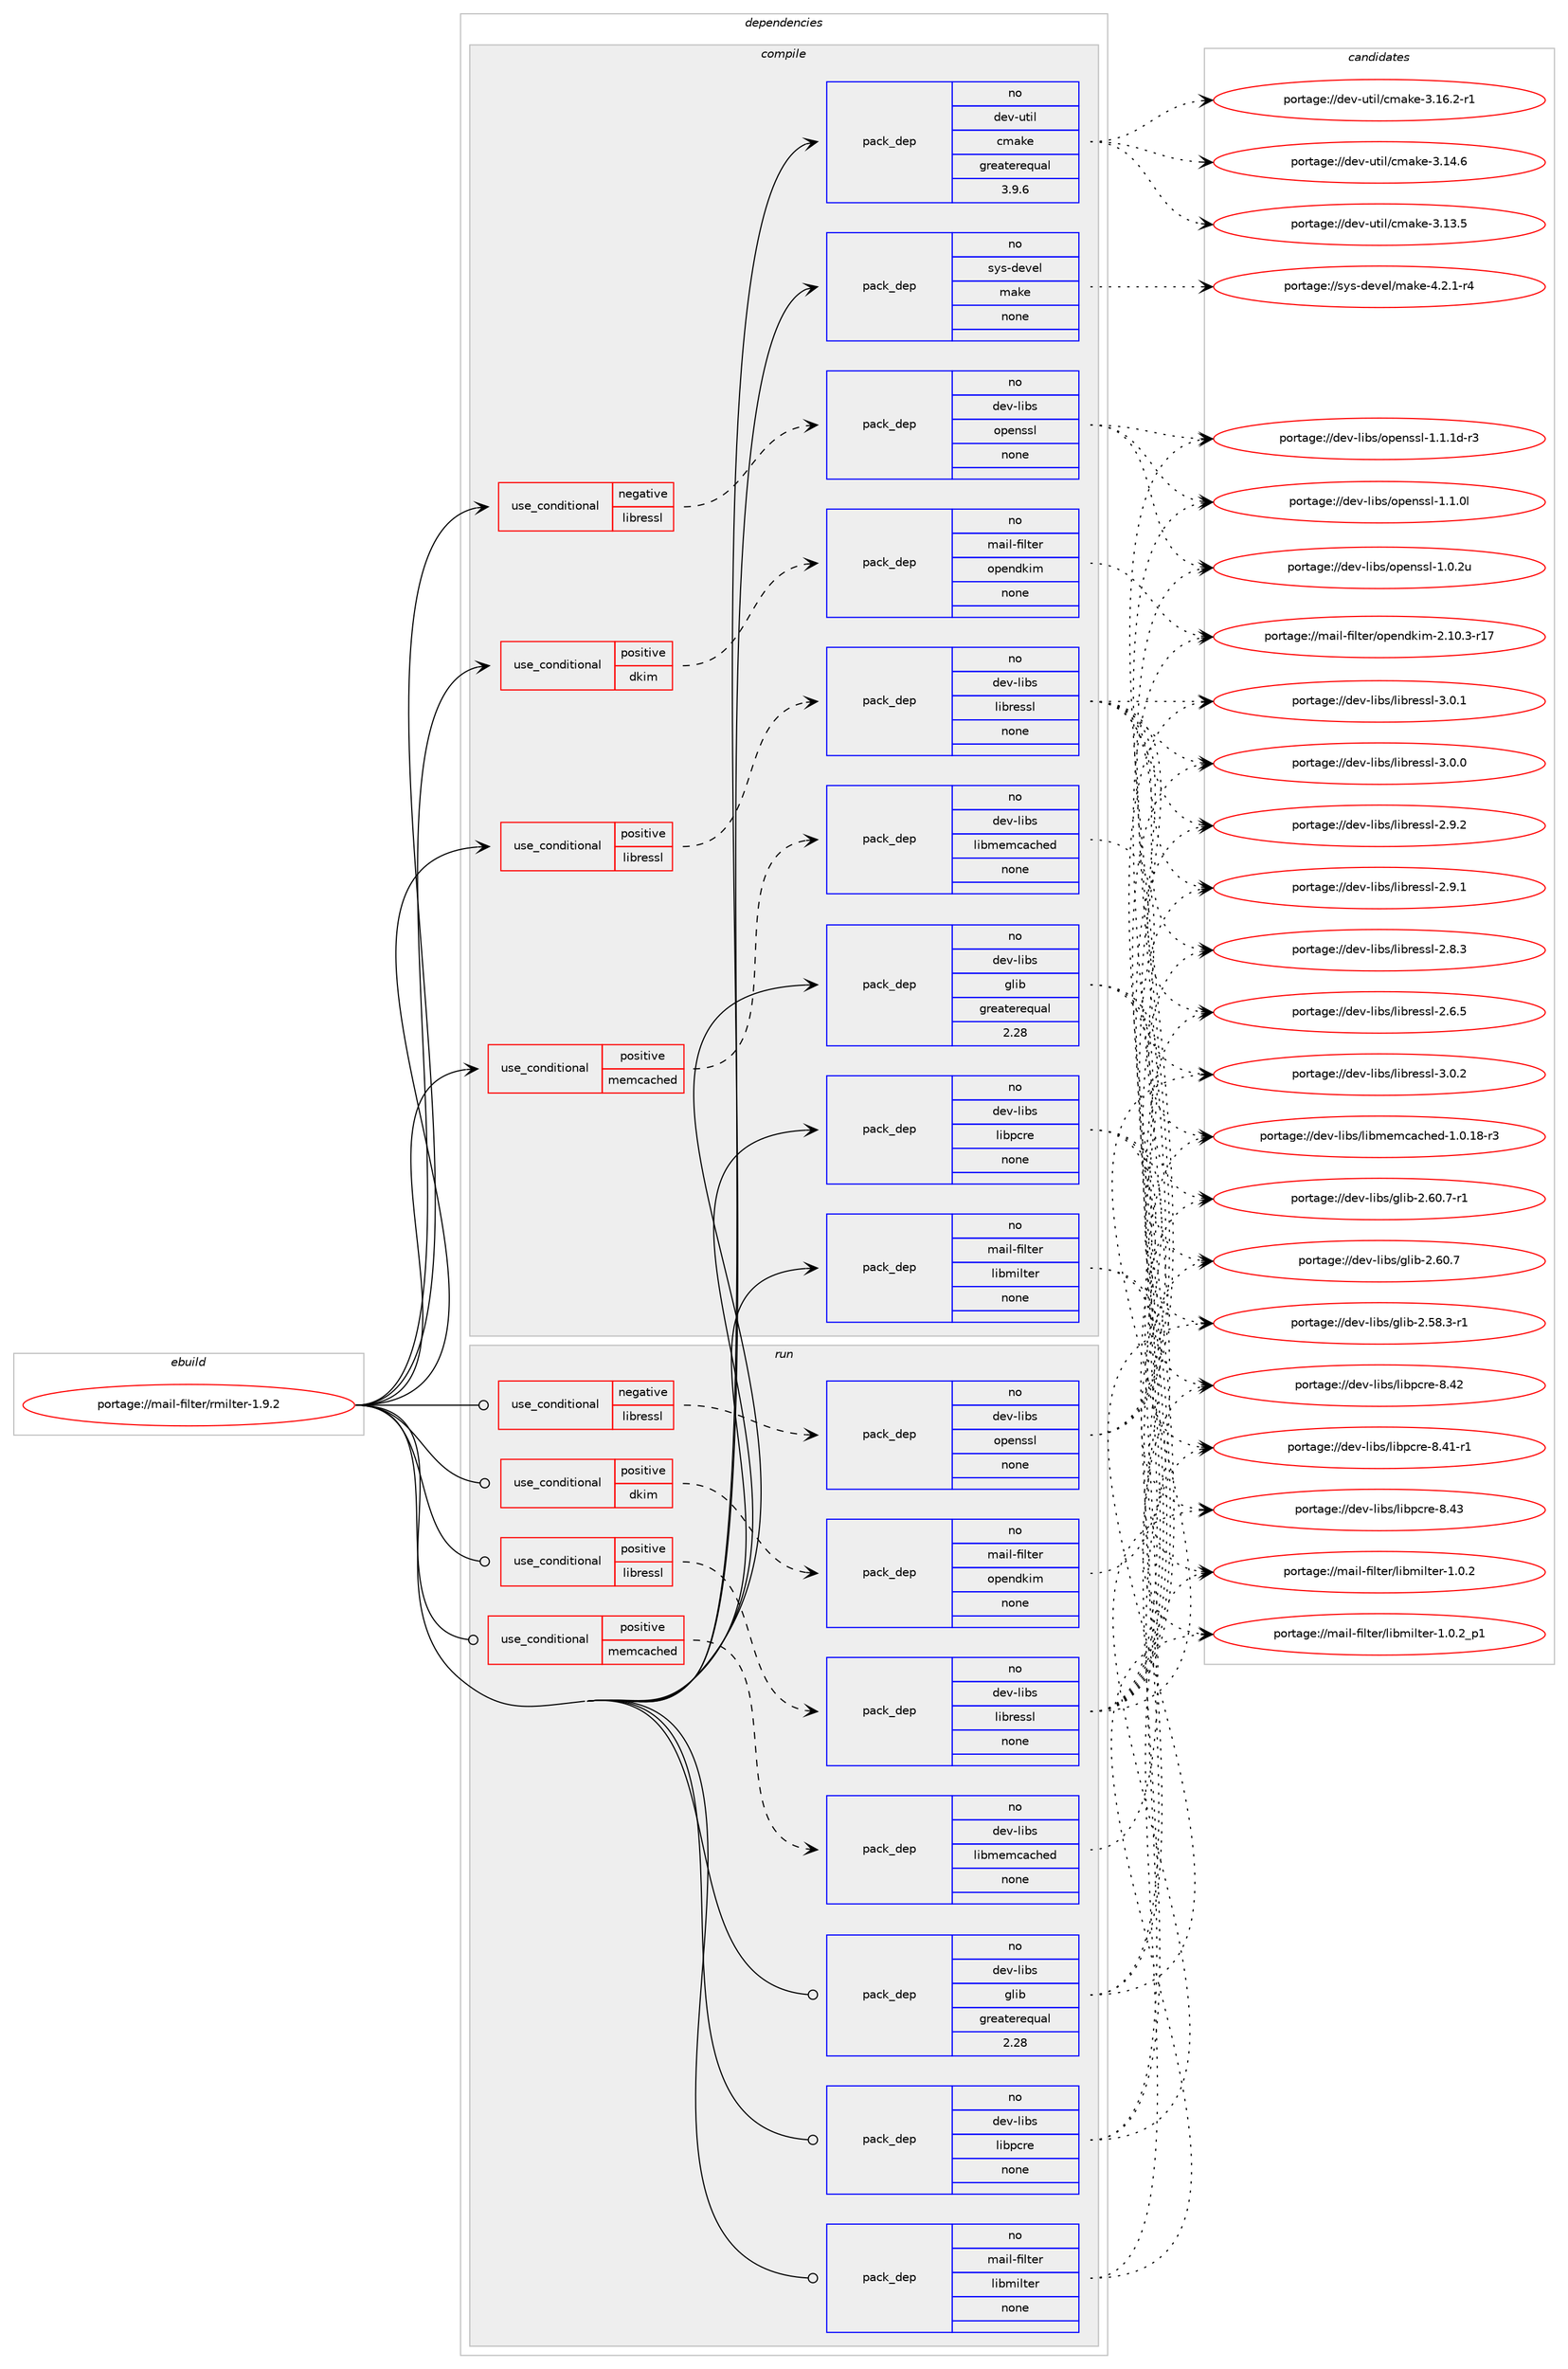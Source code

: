 digraph prolog {

# *************
# Graph options
# *************

newrank=true;
concentrate=true;
compound=true;
graph [rankdir=LR,fontname=Helvetica,fontsize=10,ranksep=1.5];#, ranksep=2.5, nodesep=0.2];
edge  [arrowhead=vee];
node  [fontname=Helvetica,fontsize=10];

# **********
# The ebuild
# **********

subgraph cluster_leftcol {
color=gray;
label=<<i>ebuild</i>>;
id [label="portage://mail-filter/rmilter-1.9.2", color=red, width=4, href="../mail-filter/rmilter-1.9.2.svg"];
}

# ****************
# The dependencies
# ****************

subgraph cluster_midcol {
color=gray;
label=<<i>dependencies</i>>;
subgraph cluster_compile {
fillcolor="#eeeeee";
style=filled;
label=<<i>compile</i>>;
subgraph cond53330 {
dependency233321 [label=<<TABLE BORDER="0" CELLBORDER="1" CELLSPACING="0" CELLPADDING="4"><TR><TD ROWSPAN="3" CELLPADDING="10">use_conditional</TD></TR><TR><TD>negative</TD></TR><TR><TD>libressl</TD></TR></TABLE>>, shape=none, color=red];
subgraph pack176426 {
dependency233322 [label=<<TABLE BORDER="0" CELLBORDER="1" CELLSPACING="0" CELLPADDING="4" WIDTH="220"><TR><TD ROWSPAN="6" CELLPADDING="30">pack_dep</TD></TR><TR><TD WIDTH="110">no</TD></TR><TR><TD>dev-libs</TD></TR><TR><TD>openssl</TD></TR><TR><TD>none</TD></TR><TR><TD></TD></TR></TABLE>>, shape=none, color=blue];
}
dependency233321:e -> dependency233322:w [weight=20,style="dashed",arrowhead="vee"];
}
id:e -> dependency233321:w [weight=20,style="solid",arrowhead="vee"];
subgraph cond53331 {
dependency233323 [label=<<TABLE BORDER="0" CELLBORDER="1" CELLSPACING="0" CELLPADDING="4"><TR><TD ROWSPAN="3" CELLPADDING="10">use_conditional</TD></TR><TR><TD>positive</TD></TR><TR><TD>dkim</TD></TR></TABLE>>, shape=none, color=red];
subgraph pack176427 {
dependency233324 [label=<<TABLE BORDER="0" CELLBORDER="1" CELLSPACING="0" CELLPADDING="4" WIDTH="220"><TR><TD ROWSPAN="6" CELLPADDING="30">pack_dep</TD></TR><TR><TD WIDTH="110">no</TD></TR><TR><TD>mail-filter</TD></TR><TR><TD>opendkim</TD></TR><TR><TD>none</TD></TR><TR><TD></TD></TR></TABLE>>, shape=none, color=blue];
}
dependency233323:e -> dependency233324:w [weight=20,style="dashed",arrowhead="vee"];
}
id:e -> dependency233323:w [weight=20,style="solid",arrowhead="vee"];
subgraph cond53332 {
dependency233325 [label=<<TABLE BORDER="0" CELLBORDER="1" CELLSPACING="0" CELLPADDING="4"><TR><TD ROWSPAN="3" CELLPADDING="10">use_conditional</TD></TR><TR><TD>positive</TD></TR><TR><TD>libressl</TD></TR></TABLE>>, shape=none, color=red];
subgraph pack176428 {
dependency233326 [label=<<TABLE BORDER="0" CELLBORDER="1" CELLSPACING="0" CELLPADDING="4" WIDTH="220"><TR><TD ROWSPAN="6" CELLPADDING="30">pack_dep</TD></TR><TR><TD WIDTH="110">no</TD></TR><TR><TD>dev-libs</TD></TR><TR><TD>libressl</TD></TR><TR><TD>none</TD></TR><TR><TD></TD></TR></TABLE>>, shape=none, color=blue];
}
dependency233325:e -> dependency233326:w [weight=20,style="dashed",arrowhead="vee"];
}
id:e -> dependency233325:w [weight=20,style="solid",arrowhead="vee"];
subgraph cond53333 {
dependency233327 [label=<<TABLE BORDER="0" CELLBORDER="1" CELLSPACING="0" CELLPADDING="4"><TR><TD ROWSPAN="3" CELLPADDING="10">use_conditional</TD></TR><TR><TD>positive</TD></TR><TR><TD>memcached</TD></TR></TABLE>>, shape=none, color=red];
subgraph pack176429 {
dependency233328 [label=<<TABLE BORDER="0" CELLBORDER="1" CELLSPACING="0" CELLPADDING="4" WIDTH="220"><TR><TD ROWSPAN="6" CELLPADDING="30">pack_dep</TD></TR><TR><TD WIDTH="110">no</TD></TR><TR><TD>dev-libs</TD></TR><TR><TD>libmemcached</TD></TR><TR><TD>none</TD></TR><TR><TD></TD></TR></TABLE>>, shape=none, color=blue];
}
dependency233327:e -> dependency233328:w [weight=20,style="dashed",arrowhead="vee"];
}
id:e -> dependency233327:w [weight=20,style="solid",arrowhead="vee"];
subgraph pack176430 {
dependency233329 [label=<<TABLE BORDER="0" CELLBORDER="1" CELLSPACING="0" CELLPADDING="4" WIDTH="220"><TR><TD ROWSPAN="6" CELLPADDING="30">pack_dep</TD></TR><TR><TD WIDTH="110">no</TD></TR><TR><TD>dev-libs</TD></TR><TR><TD>glib</TD></TR><TR><TD>greaterequal</TD></TR><TR><TD>2.28</TD></TR></TABLE>>, shape=none, color=blue];
}
id:e -> dependency233329:w [weight=20,style="solid",arrowhead="vee"];
subgraph pack176431 {
dependency233330 [label=<<TABLE BORDER="0" CELLBORDER="1" CELLSPACING="0" CELLPADDING="4" WIDTH="220"><TR><TD ROWSPAN="6" CELLPADDING="30">pack_dep</TD></TR><TR><TD WIDTH="110">no</TD></TR><TR><TD>dev-libs</TD></TR><TR><TD>libpcre</TD></TR><TR><TD>none</TD></TR><TR><TD></TD></TR></TABLE>>, shape=none, color=blue];
}
id:e -> dependency233330:w [weight=20,style="solid",arrowhead="vee"];
subgraph pack176432 {
dependency233331 [label=<<TABLE BORDER="0" CELLBORDER="1" CELLSPACING="0" CELLPADDING="4" WIDTH="220"><TR><TD ROWSPAN="6" CELLPADDING="30">pack_dep</TD></TR><TR><TD WIDTH="110">no</TD></TR><TR><TD>dev-util</TD></TR><TR><TD>cmake</TD></TR><TR><TD>greaterequal</TD></TR><TR><TD>3.9.6</TD></TR></TABLE>>, shape=none, color=blue];
}
id:e -> dependency233331:w [weight=20,style="solid",arrowhead="vee"];
subgraph pack176433 {
dependency233332 [label=<<TABLE BORDER="0" CELLBORDER="1" CELLSPACING="0" CELLPADDING="4" WIDTH="220"><TR><TD ROWSPAN="6" CELLPADDING="30">pack_dep</TD></TR><TR><TD WIDTH="110">no</TD></TR><TR><TD>mail-filter</TD></TR><TR><TD>libmilter</TD></TR><TR><TD>none</TD></TR><TR><TD></TD></TR></TABLE>>, shape=none, color=blue];
}
id:e -> dependency233332:w [weight=20,style="solid",arrowhead="vee"];
subgraph pack176434 {
dependency233333 [label=<<TABLE BORDER="0" CELLBORDER="1" CELLSPACING="0" CELLPADDING="4" WIDTH="220"><TR><TD ROWSPAN="6" CELLPADDING="30">pack_dep</TD></TR><TR><TD WIDTH="110">no</TD></TR><TR><TD>sys-devel</TD></TR><TR><TD>make</TD></TR><TR><TD>none</TD></TR><TR><TD></TD></TR></TABLE>>, shape=none, color=blue];
}
id:e -> dependency233333:w [weight=20,style="solid",arrowhead="vee"];
}
subgraph cluster_compileandrun {
fillcolor="#eeeeee";
style=filled;
label=<<i>compile and run</i>>;
}
subgraph cluster_run {
fillcolor="#eeeeee";
style=filled;
label=<<i>run</i>>;
subgraph cond53334 {
dependency233334 [label=<<TABLE BORDER="0" CELLBORDER="1" CELLSPACING="0" CELLPADDING="4"><TR><TD ROWSPAN="3" CELLPADDING="10">use_conditional</TD></TR><TR><TD>negative</TD></TR><TR><TD>libressl</TD></TR></TABLE>>, shape=none, color=red];
subgraph pack176435 {
dependency233335 [label=<<TABLE BORDER="0" CELLBORDER="1" CELLSPACING="0" CELLPADDING="4" WIDTH="220"><TR><TD ROWSPAN="6" CELLPADDING="30">pack_dep</TD></TR><TR><TD WIDTH="110">no</TD></TR><TR><TD>dev-libs</TD></TR><TR><TD>openssl</TD></TR><TR><TD>none</TD></TR><TR><TD></TD></TR></TABLE>>, shape=none, color=blue];
}
dependency233334:e -> dependency233335:w [weight=20,style="dashed",arrowhead="vee"];
}
id:e -> dependency233334:w [weight=20,style="solid",arrowhead="odot"];
subgraph cond53335 {
dependency233336 [label=<<TABLE BORDER="0" CELLBORDER="1" CELLSPACING="0" CELLPADDING="4"><TR><TD ROWSPAN="3" CELLPADDING="10">use_conditional</TD></TR><TR><TD>positive</TD></TR><TR><TD>dkim</TD></TR></TABLE>>, shape=none, color=red];
subgraph pack176436 {
dependency233337 [label=<<TABLE BORDER="0" CELLBORDER="1" CELLSPACING="0" CELLPADDING="4" WIDTH="220"><TR><TD ROWSPAN="6" CELLPADDING="30">pack_dep</TD></TR><TR><TD WIDTH="110">no</TD></TR><TR><TD>mail-filter</TD></TR><TR><TD>opendkim</TD></TR><TR><TD>none</TD></TR><TR><TD></TD></TR></TABLE>>, shape=none, color=blue];
}
dependency233336:e -> dependency233337:w [weight=20,style="dashed",arrowhead="vee"];
}
id:e -> dependency233336:w [weight=20,style="solid",arrowhead="odot"];
subgraph cond53336 {
dependency233338 [label=<<TABLE BORDER="0" CELLBORDER="1" CELLSPACING="0" CELLPADDING="4"><TR><TD ROWSPAN="3" CELLPADDING="10">use_conditional</TD></TR><TR><TD>positive</TD></TR><TR><TD>libressl</TD></TR></TABLE>>, shape=none, color=red];
subgraph pack176437 {
dependency233339 [label=<<TABLE BORDER="0" CELLBORDER="1" CELLSPACING="0" CELLPADDING="4" WIDTH="220"><TR><TD ROWSPAN="6" CELLPADDING="30">pack_dep</TD></TR><TR><TD WIDTH="110">no</TD></TR><TR><TD>dev-libs</TD></TR><TR><TD>libressl</TD></TR><TR><TD>none</TD></TR><TR><TD></TD></TR></TABLE>>, shape=none, color=blue];
}
dependency233338:e -> dependency233339:w [weight=20,style="dashed",arrowhead="vee"];
}
id:e -> dependency233338:w [weight=20,style="solid",arrowhead="odot"];
subgraph cond53337 {
dependency233340 [label=<<TABLE BORDER="0" CELLBORDER="1" CELLSPACING="0" CELLPADDING="4"><TR><TD ROWSPAN="3" CELLPADDING="10">use_conditional</TD></TR><TR><TD>positive</TD></TR><TR><TD>memcached</TD></TR></TABLE>>, shape=none, color=red];
subgraph pack176438 {
dependency233341 [label=<<TABLE BORDER="0" CELLBORDER="1" CELLSPACING="0" CELLPADDING="4" WIDTH="220"><TR><TD ROWSPAN="6" CELLPADDING="30">pack_dep</TD></TR><TR><TD WIDTH="110">no</TD></TR><TR><TD>dev-libs</TD></TR><TR><TD>libmemcached</TD></TR><TR><TD>none</TD></TR><TR><TD></TD></TR></TABLE>>, shape=none, color=blue];
}
dependency233340:e -> dependency233341:w [weight=20,style="dashed",arrowhead="vee"];
}
id:e -> dependency233340:w [weight=20,style="solid",arrowhead="odot"];
subgraph pack176439 {
dependency233342 [label=<<TABLE BORDER="0" CELLBORDER="1" CELLSPACING="0" CELLPADDING="4" WIDTH="220"><TR><TD ROWSPAN="6" CELLPADDING="30">pack_dep</TD></TR><TR><TD WIDTH="110">no</TD></TR><TR><TD>dev-libs</TD></TR><TR><TD>glib</TD></TR><TR><TD>greaterequal</TD></TR><TR><TD>2.28</TD></TR></TABLE>>, shape=none, color=blue];
}
id:e -> dependency233342:w [weight=20,style="solid",arrowhead="odot"];
subgraph pack176440 {
dependency233343 [label=<<TABLE BORDER="0" CELLBORDER="1" CELLSPACING="0" CELLPADDING="4" WIDTH="220"><TR><TD ROWSPAN="6" CELLPADDING="30">pack_dep</TD></TR><TR><TD WIDTH="110">no</TD></TR><TR><TD>dev-libs</TD></TR><TR><TD>libpcre</TD></TR><TR><TD>none</TD></TR><TR><TD></TD></TR></TABLE>>, shape=none, color=blue];
}
id:e -> dependency233343:w [weight=20,style="solid",arrowhead="odot"];
subgraph pack176441 {
dependency233344 [label=<<TABLE BORDER="0" CELLBORDER="1" CELLSPACING="0" CELLPADDING="4" WIDTH="220"><TR><TD ROWSPAN="6" CELLPADDING="30">pack_dep</TD></TR><TR><TD WIDTH="110">no</TD></TR><TR><TD>mail-filter</TD></TR><TR><TD>libmilter</TD></TR><TR><TD>none</TD></TR><TR><TD></TD></TR></TABLE>>, shape=none, color=blue];
}
id:e -> dependency233344:w [weight=20,style="solid",arrowhead="odot"];
}
}

# **************
# The candidates
# **************

subgraph cluster_choices {
rank=same;
color=gray;
label=<<i>candidates</i>>;

subgraph choice176426 {
color=black;
nodesep=1;
choice1001011184510810598115471111121011101151151084549464946491004511451 [label="portage://dev-libs/openssl-1.1.1d-r3", color=red, width=4,href="../dev-libs/openssl-1.1.1d-r3.svg"];
choice100101118451081059811547111112101110115115108454946494648108 [label="portage://dev-libs/openssl-1.1.0l", color=red, width=4,href="../dev-libs/openssl-1.1.0l.svg"];
choice100101118451081059811547111112101110115115108454946484650117 [label="portage://dev-libs/openssl-1.0.2u", color=red, width=4,href="../dev-libs/openssl-1.0.2u.svg"];
dependency233322:e -> choice1001011184510810598115471111121011101151151084549464946491004511451:w [style=dotted,weight="100"];
dependency233322:e -> choice100101118451081059811547111112101110115115108454946494648108:w [style=dotted,weight="100"];
dependency233322:e -> choice100101118451081059811547111112101110115115108454946484650117:w [style=dotted,weight="100"];
}
subgraph choice176427 {
color=black;
nodesep=1;
choice10997105108451021051081161011144711111210111010010710510945504649484651451144955 [label="portage://mail-filter/opendkim-2.10.3-r17", color=red, width=4,href="../mail-filter/opendkim-2.10.3-r17.svg"];
dependency233324:e -> choice10997105108451021051081161011144711111210111010010710510945504649484651451144955:w [style=dotted,weight="100"];
}
subgraph choice176428 {
color=black;
nodesep=1;
choice10010111845108105981154710810598114101115115108455146484650 [label="portage://dev-libs/libressl-3.0.2", color=red, width=4,href="../dev-libs/libressl-3.0.2.svg"];
choice10010111845108105981154710810598114101115115108455146484649 [label="portage://dev-libs/libressl-3.0.1", color=red, width=4,href="../dev-libs/libressl-3.0.1.svg"];
choice10010111845108105981154710810598114101115115108455146484648 [label="portage://dev-libs/libressl-3.0.0", color=red, width=4,href="../dev-libs/libressl-3.0.0.svg"];
choice10010111845108105981154710810598114101115115108455046574650 [label="portage://dev-libs/libressl-2.9.2", color=red, width=4,href="../dev-libs/libressl-2.9.2.svg"];
choice10010111845108105981154710810598114101115115108455046574649 [label="portage://dev-libs/libressl-2.9.1", color=red, width=4,href="../dev-libs/libressl-2.9.1.svg"];
choice10010111845108105981154710810598114101115115108455046564651 [label="portage://dev-libs/libressl-2.8.3", color=red, width=4,href="../dev-libs/libressl-2.8.3.svg"];
choice10010111845108105981154710810598114101115115108455046544653 [label="portage://dev-libs/libressl-2.6.5", color=red, width=4,href="../dev-libs/libressl-2.6.5.svg"];
dependency233326:e -> choice10010111845108105981154710810598114101115115108455146484650:w [style=dotted,weight="100"];
dependency233326:e -> choice10010111845108105981154710810598114101115115108455146484649:w [style=dotted,weight="100"];
dependency233326:e -> choice10010111845108105981154710810598114101115115108455146484648:w [style=dotted,weight="100"];
dependency233326:e -> choice10010111845108105981154710810598114101115115108455046574650:w [style=dotted,weight="100"];
dependency233326:e -> choice10010111845108105981154710810598114101115115108455046574649:w [style=dotted,weight="100"];
dependency233326:e -> choice10010111845108105981154710810598114101115115108455046564651:w [style=dotted,weight="100"];
dependency233326:e -> choice10010111845108105981154710810598114101115115108455046544653:w [style=dotted,weight="100"];
}
subgraph choice176429 {
color=black;
nodesep=1;
choice10010111845108105981154710810598109101109999799104101100454946484649564511451 [label="portage://dev-libs/libmemcached-1.0.18-r3", color=red, width=4,href="../dev-libs/libmemcached-1.0.18-r3.svg"];
dependency233328:e -> choice10010111845108105981154710810598109101109999799104101100454946484649564511451:w [style=dotted,weight="100"];
}
subgraph choice176430 {
color=black;
nodesep=1;
choice10010111845108105981154710310810598455046544846554511449 [label="portage://dev-libs/glib-2.60.7-r1", color=red, width=4,href="../dev-libs/glib-2.60.7-r1.svg"];
choice1001011184510810598115471031081059845504654484655 [label="portage://dev-libs/glib-2.60.7", color=red, width=4,href="../dev-libs/glib-2.60.7.svg"];
choice10010111845108105981154710310810598455046535646514511449 [label="portage://dev-libs/glib-2.58.3-r1", color=red, width=4,href="../dev-libs/glib-2.58.3-r1.svg"];
dependency233329:e -> choice10010111845108105981154710310810598455046544846554511449:w [style=dotted,weight="100"];
dependency233329:e -> choice1001011184510810598115471031081059845504654484655:w [style=dotted,weight="100"];
dependency233329:e -> choice10010111845108105981154710310810598455046535646514511449:w [style=dotted,weight="100"];
}
subgraph choice176431 {
color=black;
nodesep=1;
choice10010111845108105981154710810598112991141014556465251 [label="portage://dev-libs/libpcre-8.43", color=red, width=4,href="../dev-libs/libpcre-8.43.svg"];
choice10010111845108105981154710810598112991141014556465250 [label="portage://dev-libs/libpcre-8.42", color=red, width=4,href="../dev-libs/libpcre-8.42.svg"];
choice100101118451081059811547108105981129911410145564652494511449 [label="portage://dev-libs/libpcre-8.41-r1", color=red, width=4,href="../dev-libs/libpcre-8.41-r1.svg"];
dependency233330:e -> choice10010111845108105981154710810598112991141014556465251:w [style=dotted,weight="100"];
dependency233330:e -> choice10010111845108105981154710810598112991141014556465250:w [style=dotted,weight="100"];
dependency233330:e -> choice100101118451081059811547108105981129911410145564652494511449:w [style=dotted,weight="100"];
}
subgraph choice176432 {
color=black;
nodesep=1;
choice10010111845117116105108479910997107101455146495446504511449 [label="portage://dev-util/cmake-3.16.2-r1", color=red, width=4,href="../dev-util/cmake-3.16.2-r1.svg"];
choice1001011184511711610510847991099710710145514649524654 [label="portage://dev-util/cmake-3.14.6", color=red, width=4,href="../dev-util/cmake-3.14.6.svg"];
choice1001011184511711610510847991099710710145514649514653 [label="portage://dev-util/cmake-3.13.5", color=red, width=4,href="../dev-util/cmake-3.13.5.svg"];
dependency233331:e -> choice10010111845117116105108479910997107101455146495446504511449:w [style=dotted,weight="100"];
dependency233331:e -> choice1001011184511711610510847991099710710145514649524654:w [style=dotted,weight="100"];
dependency233331:e -> choice1001011184511711610510847991099710710145514649514653:w [style=dotted,weight="100"];
}
subgraph choice176433 {
color=black;
nodesep=1;
choice109971051084510210510811610111447108105981091051081161011144549464846509511249 [label="portage://mail-filter/libmilter-1.0.2_p1", color=red, width=4,href="../mail-filter/libmilter-1.0.2_p1.svg"];
choice10997105108451021051081161011144710810598109105108116101114454946484650 [label="portage://mail-filter/libmilter-1.0.2", color=red, width=4,href="../mail-filter/libmilter-1.0.2.svg"];
dependency233332:e -> choice109971051084510210510811610111447108105981091051081161011144549464846509511249:w [style=dotted,weight="100"];
dependency233332:e -> choice10997105108451021051081161011144710810598109105108116101114454946484650:w [style=dotted,weight="100"];
}
subgraph choice176434 {
color=black;
nodesep=1;
choice1151211154510010111810110847109971071014552465046494511452 [label="portage://sys-devel/make-4.2.1-r4", color=red, width=4,href="../sys-devel/make-4.2.1-r4.svg"];
dependency233333:e -> choice1151211154510010111810110847109971071014552465046494511452:w [style=dotted,weight="100"];
}
subgraph choice176435 {
color=black;
nodesep=1;
choice1001011184510810598115471111121011101151151084549464946491004511451 [label="portage://dev-libs/openssl-1.1.1d-r3", color=red, width=4,href="../dev-libs/openssl-1.1.1d-r3.svg"];
choice100101118451081059811547111112101110115115108454946494648108 [label="portage://dev-libs/openssl-1.1.0l", color=red, width=4,href="../dev-libs/openssl-1.1.0l.svg"];
choice100101118451081059811547111112101110115115108454946484650117 [label="portage://dev-libs/openssl-1.0.2u", color=red, width=4,href="../dev-libs/openssl-1.0.2u.svg"];
dependency233335:e -> choice1001011184510810598115471111121011101151151084549464946491004511451:w [style=dotted,weight="100"];
dependency233335:e -> choice100101118451081059811547111112101110115115108454946494648108:w [style=dotted,weight="100"];
dependency233335:e -> choice100101118451081059811547111112101110115115108454946484650117:w [style=dotted,weight="100"];
}
subgraph choice176436 {
color=black;
nodesep=1;
choice10997105108451021051081161011144711111210111010010710510945504649484651451144955 [label="portage://mail-filter/opendkim-2.10.3-r17", color=red, width=4,href="../mail-filter/opendkim-2.10.3-r17.svg"];
dependency233337:e -> choice10997105108451021051081161011144711111210111010010710510945504649484651451144955:w [style=dotted,weight="100"];
}
subgraph choice176437 {
color=black;
nodesep=1;
choice10010111845108105981154710810598114101115115108455146484650 [label="portage://dev-libs/libressl-3.0.2", color=red, width=4,href="../dev-libs/libressl-3.0.2.svg"];
choice10010111845108105981154710810598114101115115108455146484649 [label="portage://dev-libs/libressl-3.0.1", color=red, width=4,href="../dev-libs/libressl-3.0.1.svg"];
choice10010111845108105981154710810598114101115115108455146484648 [label="portage://dev-libs/libressl-3.0.0", color=red, width=4,href="../dev-libs/libressl-3.0.0.svg"];
choice10010111845108105981154710810598114101115115108455046574650 [label="portage://dev-libs/libressl-2.9.2", color=red, width=4,href="../dev-libs/libressl-2.9.2.svg"];
choice10010111845108105981154710810598114101115115108455046574649 [label="portage://dev-libs/libressl-2.9.1", color=red, width=4,href="../dev-libs/libressl-2.9.1.svg"];
choice10010111845108105981154710810598114101115115108455046564651 [label="portage://dev-libs/libressl-2.8.3", color=red, width=4,href="../dev-libs/libressl-2.8.3.svg"];
choice10010111845108105981154710810598114101115115108455046544653 [label="portage://dev-libs/libressl-2.6.5", color=red, width=4,href="../dev-libs/libressl-2.6.5.svg"];
dependency233339:e -> choice10010111845108105981154710810598114101115115108455146484650:w [style=dotted,weight="100"];
dependency233339:e -> choice10010111845108105981154710810598114101115115108455146484649:w [style=dotted,weight="100"];
dependency233339:e -> choice10010111845108105981154710810598114101115115108455146484648:w [style=dotted,weight="100"];
dependency233339:e -> choice10010111845108105981154710810598114101115115108455046574650:w [style=dotted,weight="100"];
dependency233339:e -> choice10010111845108105981154710810598114101115115108455046574649:w [style=dotted,weight="100"];
dependency233339:e -> choice10010111845108105981154710810598114101115115108455046564651:w [style=dotted,weight="100"];
dependency233339:e -> choice10010111845108105981154710810598114101115115108455046544653:w [style=dotted,weight="100"];
}
subgraph choice176438 {
color=black;
nodesep=1;
choice10010111845108105981154710810598109101109999799104101100454946484649564511451 [label="portage://dev-libs/libmemcached-1.0.18-r3", color=red, width=4,href="../dev-libs/libmemcached-1.0.18-r3.svg"];
dependency233341:e -> choice10010111845108105981154710810598109101109999799104101100454946484649564511451:w [style=dotted,weight="100"];
}
subgraph choice176439 {
color=black;
nodesep=1;
choice10010111845108105981154710310810598455046544846554511449 [label="portage://dev-libs/glib-2.60.7-r1", color=red, width=4,href="../dev-libs/glib-2.60.7-r1.svg"];
choice1001011184510810598115471031081059845504654484655 [label="portage://dev-libs/glib-2.60.7", color=red, width=4,href="../dev-libs/glib-2.60.7.svg"];
choice10010111845108105981154710310810598455046535646514511449 [label="portage://dev-libs/glib-2.58.3-r1", color=red, width=4,href="../dev-libs/glib-2.58.3-r1.svg"];
dependency233342:e -> choice10010111845108105981154710310810598455046544846554511449:w [style=dotted,weight="100"];
dependency233342:e -> choice1001011184510810598115471031081059845504654484655:w [style=dotted,weight="100"];
dependency233342:e -> choice10010111845108105981154710310810598455046535646514511449:w [style=dotted,weight="100"];
}
subgraph choice176440 {
color=black;
nodesep=1;
choice10010111845108105981154710810598112991141014556465251 [label="portage://dev-libs/libpcre-8.43", color=red, width=4,href="../dev-libs/libpcre-8.43.svg"];
choice10010111845108105981154710810598112991141014556465250 [label="portage://dev-libs/libpcre-8.42", color=red, width=4,href="../dev-libs/libpcre-8.42.svg"];
choice100101118451081059811547108105981129911410145564652494511449 [label="portage://dev-libs/libpcre-8.41-r1", color=red, width=4,href="../dev-libs/libpcre-8.41-r1.svg"];
dependency233343:e -> choice10010111845108105981154710810598112991141014556465251:w [style=dotted,weight="100"];
dependency233343:e -> choice10010111845108105981154710810598112991141014556465250:w [style=dotted,weight="100"];
dependency233343:e -> choice100101118451081059811547108105981129911410145564652494511449:w [style=dotted,weight="100"];
}
subgraph choice176441 {
color=black;
nodesep=1;
choice109971051084510210510811610111447108105981091051081161011144549464846509511249 [label="portage://mail-filter/libmilter-1.0.2_p1", color=red, width=4,href="../mail-filter/libmilter-1.0.2_p1.svg"];
choice10997105108451021051081161011144710810598109105108116101114454946484650 [label="portage://mail-filter/libmilter-1.0.2", color=red, width=4,href="../mail-filter/libmilter-1.0.2.svg"];
dependency233344:e -> choice109971051084510210510811610111447108105981091051081161011144549464846509511249:w [style=dotted,weight="100"];
dependency233344:e -> choice10997105108451021051081161011144710810598109105108116101114454946484650:w [style=dotted,weight="100"];
}
}

}
